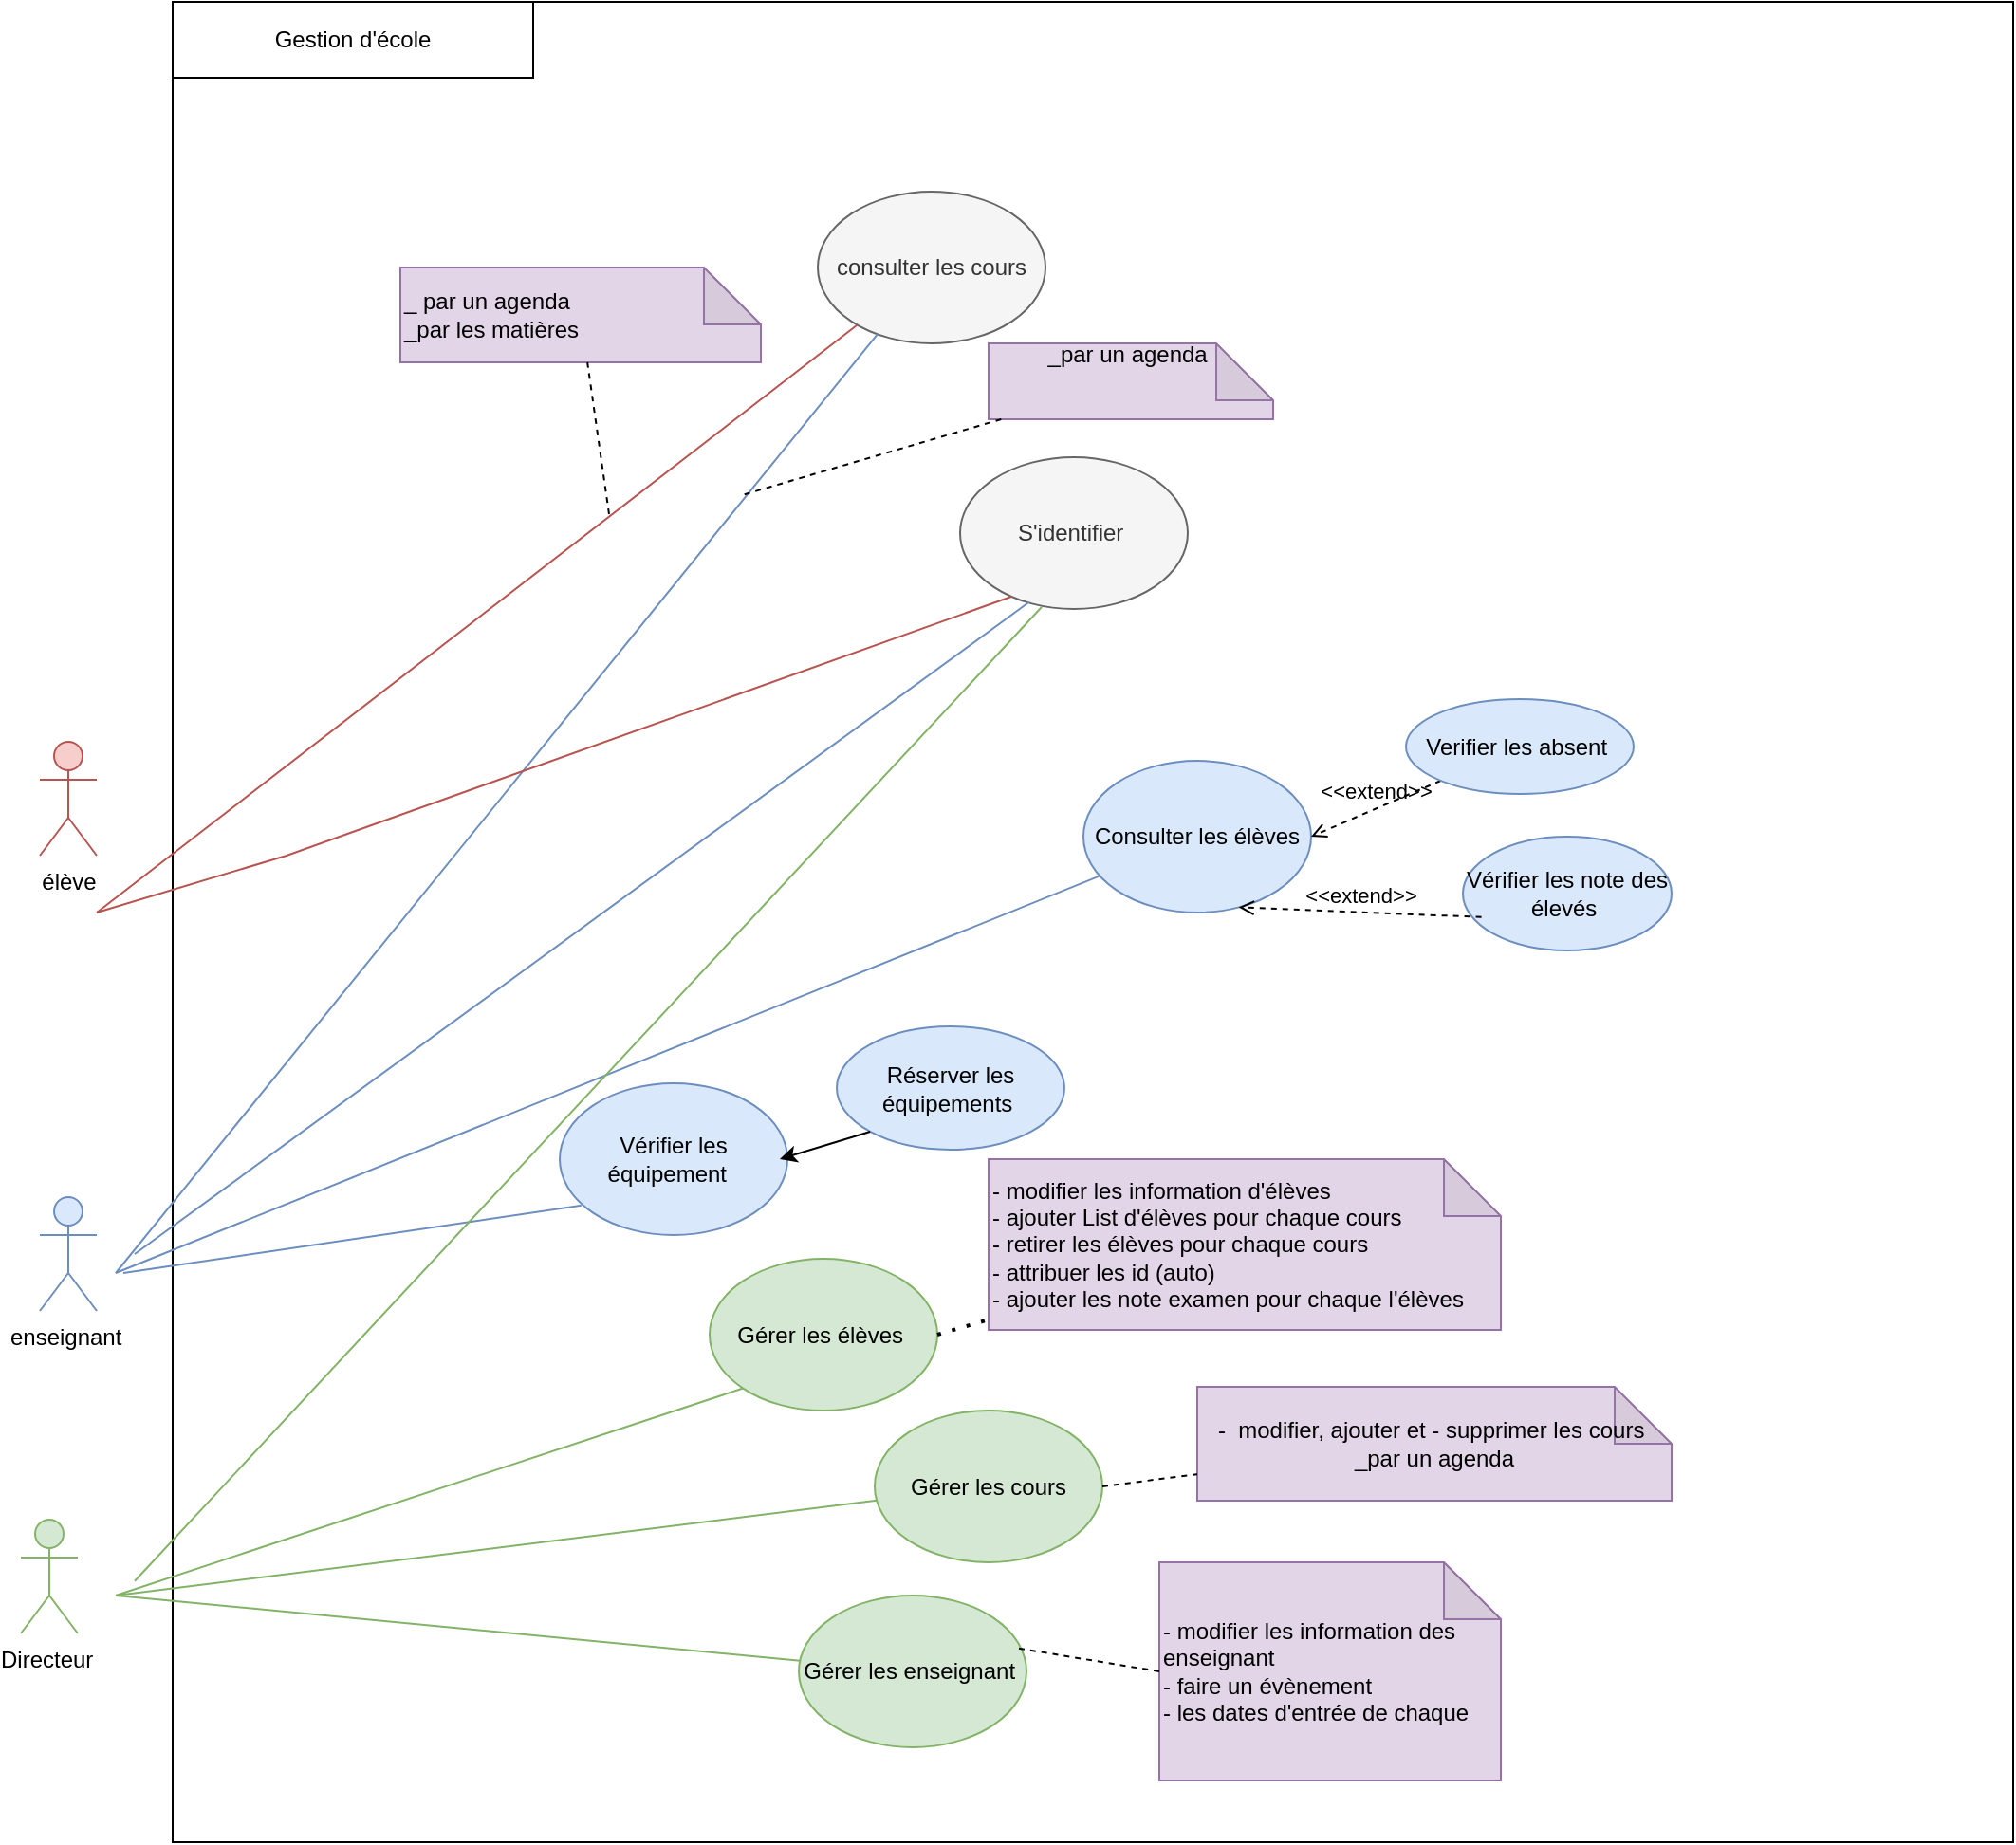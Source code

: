 <mxfile version="24.7.6">
  <diagram name="Page-1" id="abaU5teWBHSIh3knwFKt">
    <mxGraphModel dx="1756" dy="1621" grid="1" gridSize="10" guides="1" tooltips="1" connect="1" arrows="1" fold="1" page="1" pageScale="1" pageWidth="827" pageHeight="1169" math="0" shadow="0">
      <root>
        <mxCell id="0" />
        <mxCell id="1" parent="0" />
        <mxCell id="ytxkbaWUz_GBkNSJb9Mm-1" value="" style="whiteSpace=wrap;html=1;aspect=fixed;horizontal=1;" parent="1" vertex="1">
          <mxGeometry x="90" y="-230" width="970" height="970" as="geometry" />
        </mxCell>
        <mxCell id="ytxkbaWUz_GBkNSJb9Mm-2" value="Gestion d&#39;école" style="rounded=0;whiteSpace=wrap;html=1;" parent="1" vertex="1">
          <mxGeometry x="90" y="-230" width="190" height="40" as="geometry" />
        </mxCell>
        <mxCell id="ytxkbaWUz_GBkNSJb9Mm-3" value="élève" style="shape=umlActor;verticalLabelPosition=bottom;verticalAlign=top;html=1;outlineConnect=0;fillColor=#f8cecc;strokeColor=#b85450;" parent="1" vertex="1">
          <mxGeometry x="20" y="160" width="30" height="60" as="geometry" />
        </mxCell>
        <mxCell id="ytxkbaWUz_GBkNSJb9Mm-4" value="enseignant&amp;nbsp;" style="shape=umlActor;verticalLabelPosition=bottom;verticalAlign=top;html=1;outlineConnect=0;fillColor=#dae8fc;strokeColor=#6c8ebf;" parent="1" vertex="1">
          <mxGeometry x="20" y="400" width="30" height="60" as="geometry" />
        </mxCell>
        <mxCell id="ytxkbaWUz_GBkNSJb9Mm-5" value="Directeur&amp;nbsp;" style="shape=umlActor;verticalLabelPosition=bottom;verticalAlign=top;html=1;outlineConnect=0;fillColor=#d5e8d4;strokeColor=#82b366;" parent="1" vertex="1">
          <mxGeometry x="10" y="570" width="30" height="60" as="geometry" />
        </mxCell>
        <mxCell id="ytxkbaWUz_GBkNSJb9Mm-7" value="consulter les cours" style="ellipse;whiteSpace=wrap;html=1;fillColor=#f5f5f5;strokeColor=#666666;fontColor=#333333;" parent="1" vertex="1">
          <mxGeometry x="430" y="-130" width="120" height="80" as="geometry" />
        </mxCell>
        <mxCell id="ytxkbaWUz_GBkNSJb9Mm-12" value="Gérer les cours" style="ellipse;whiteSpace=wrap;html=1;fillColor=#d5e8d4;strokeColor=#82b366;" parent="1" vertex="1">
          <mxGeometry x="460" y="512.5" width="120" height="80" as="geometry" />
        </mxCell>
        <mxCell id="ytxkbaWUz_GBkNSJb9Mm-16" value="" style="endArrow=none;html=1;rounded=0;fillColor=#f8cecc;strokeColor=#b85450;" parent="1" target="ytxkbaWUz_GBkNSJb9Mm-7" edge="1">
          <mxGeometry width="50" height="50" relative="1" as="geometry">
            <mxPoint x="50" y="250" as="sourcePoint" />
            <mxPoint x="430" y="280" as="targetPoint" />
          </mxGeometry>
        </mxCell>
        <mxCell id="ytxkbaWUz_GBkNSJb9Mm-17" value="" style="endArrow=none;html=1;rounded=0;fillColor=#dae8fc;strokeColor=#6c8ebf;" parent="1" target="ytxkbaWUz_GBkNSJb9Mm-7" edge="1">
          <mxGeometry width="50" height="50" relative="1" as="geometry">
            <mxPoint x="60" y="440" as="sourcePoint" />
            <mxPoint x="430" y="280" as="targetPoint" />
          </mxGeometry>
        </mxCell>
        <mxCell id="ytxkbaWUz_GBkNSJb9Mm-18" value="" style="endArrow=none;html=1;rounded=0;fillColor=#d5e8d4;strokeColor=#82b366;" parent="1" source="ytxkbaWUz_GBkNSJb9Mm-12" edge="1">
          <mxGeometry width="50" height="50" relative="1" as="geometry">
            <mxPoint x="380" y="410" as="sourcePoint" />
            <mxPoint x="60" y="610" as="targetPoint" />
          </mxGeometry>
        </mxCell>
        <mxCell id="ytxkbaWUz_GBkNSJb9Mm-20" value="- modifier les information d&#39;élèves&amp;nbsp;&lt;div style=&quot;&quot;&gt;- ajouter List d&#39;élèves pour chaque cours&lt;/div&gt;&lt;div&gt;- retirer les élèves pour chaque cours&lt;/div&gt;&lt;div&gt;- attribuer les id (auto)&lt;/div&gt;&lt;div&gt;- ajouter les note examen pour chaque l&#39;élèves&amp;nbsp;&lt;/div&gt;" style="shape=note;whiteSpace=wrap;html=1;backgroundOutline=1;darkOpacity=0.05;rotation=0;align=left;fillColor=#e1d5e7;strokeColor=#9673a6;" parent="1" vertex="1">
          <mxGeometry x="520" y="380" width="270" height="90" as="geometry" />
        </mxCell>
        <mxCell id="ytxkbaWUz_GBkNSJb9Mm-21" value="" style="endArrow=none;html=1;rounded=0;fillColor=#d5e8d4;strokeColor=#82b366;" parent="1" source="ytxkbaWUz_GBkNSJb9Mm-23" edge="1">
          <mxGeometry width="50" height="50" relative="1" as="geometry">
            <mxPoint x="330" y="625" as="sourcePoint" />
            <mxPoint x="60" y="610" as="targetPoint" />
          </mxGeometry>
        </mxCell>
        <mxCell id="ytxkbaWUz_GBkNSJb9Mm-22" value="Gérer les élèves&amp;nbsp;" style="ellipse;whiteSpace=wrap;html=1;fillColor=#d5e8d4;strokeColor=#82b366;" parent="1" vertex="1">
          <mxGeometry x="373" y="432.5" width="120" height="80" as="geometry" />
        </mxCell>
        <mxCell id="ytxkbaWUz_GBkNSJb9Mm-23" value="Gérer les enseignant&amp;nbsp;" style="ellipse;whiteSpace=wrap;html=1;fillColor=#d5e8d4;strokeColor=#82b366;" parent="1" vertex="1">
          <mxGeometry x="420" y="610" width="120" height="80" as="geometry" />
        </mxCell>
        <mxCell id="ytxkbaWUz_GBkNSJb9Mm-24" value="" style="endArrow=none;html=1;rounded=0;entryX=0;entryY=1;entryDx=0;entryDy=0;fillColor=#d5e8d4;strokeColor=#82b366;" parent="1" target="ytxkbaWUz_GBkNSJb9Mm-22" edge="1">
          <mxGeometry width="50" height="50" relative="1" as="geometry">
            <mxPoint x="60" y="610" as="sourcePoint" />
            <mxPoint x="430" y="400" as="targetPoint" />
          </mxGeometry>
        </mxCell>
        <mxCell id="tsSxHWKioVlDDUs3cD3j-3" value="_ par un agenda&lt;div&gt;_par les matières&amp;nbsp;&amp;nbsp;&lt;/div&gt;" style="shape=note;whiteSpace=wrap;html=1;backgroundOutline=1;darkOpacity=0.05;fillColor=#e1d5e7;strokeColor=#9673a6;align=left;" parent="1" vertex="1">
          <mxGeometry x="210" y="-90" width="190" height="50" as="geometry" />
        </mxCell>
        <mxCell id="tsSxHWKioVlDDUs3cD3j-4" value="" style="endArrow=none;dashed=1;html=1;rounded=0;" parent="1" target="tsSxHWKioVlDDUs3cD3j-3" edge="1">
          <mxGeometry width="50" height="50" relative="1" as="geometry">
            <mxPoint x="320" y="40" as="sourcePoint" />
            <mxPoint x="400" y="350" as="targetPoint" />
          </mxGeometry>
        </mxCell>
        <mxCell id="tsSxHWKioVlDDUs3cD3j-5" value="_par un agenda&amp;nbsp;&lt;div&gt;&lt;br&gt;&lt;div&gt;&lt;br&gt;&lt;/div&gt;&lt;/div&gt;" style="shape=note;whiteSpace=wrap;html=1;backgroundOutline=1;darkOpacity=0.05;fillColor=#e1d5e7;strokeColor=#9673a6;" parent="1" vertex="1">
          <mxGeometry x="520" y="-50" width="150" height="40" as="geometry" />
        </mxCell>
        <mxCell id="tsSxHWKioVlDDUs3cD3j-6" value="" style="endArrow=none;dashed=1;html=1;rounded=0;" parent="1" source="tsSxHWKioVlDDUs3cD3j-5" edge="1">
          <mxGeometry width="50" height="50" relative="1" as="geometry">
            <mxPoint x="350" y="400" as="sourcePoint" />
            <mxPoint x="390" y="30" as="targetPoint" />
          </mxGeometry>
        </mxCell>
        <mxCell id="tsSxHWKioVlDDUs3cD3j-7" value="-&amp;nbsp; modifier, ajouter et - supprimer les cours&amp;nbsp;&lt;div&gt;_par un agenda&lt;/div&gt;" style="shape=note;whiteSpace=wrap;html=1;backgroundOutline=1;darkOpacity=0.05;fillColor=#e1d5e7;strokeColor=#9673a6;" parent="1" vertex="1">
          <mxGeometry x="630" y="500" width="250" height="60" as="geometry" />
        </mxCell>
        <mxCell id="tsSxHWKioVlDDUs3cD3j-8" value="" style="endArrow=none;dashed=1;html=1;rounded=0;exitX=1;exitY=0.5;exitDx=0;exitDy=0;" parent="1" source="ytxkbaWUz_GBkNSJb9Mm-12" target="tsSxHWKioVlDDUs3cD3j-7" edge="1">
          <mxGeometry width="50" height="50" relative="1" as="geometry">
            <mxPoint x="350" y="400" as="sourcePoint" />
            <mxPoint x="400" y="350" as="targetPoint" />
          </mxGeometry>
        </mxCell>
        <mxCell id="tsSxHWKioVlDDUs3cD3j-10" value="- modifier les information des enseignant&lt;div&gt;- faire un évènement&amp;nbsp;&lt;/div&gt;&lt;div&gt;- les dates d&#39;entrée de chaque&amp;nbsp;&amp;nbsp;&lt;/div&gt;" style="shape=note;whiteSpace=wrap;html=1;backgroundOutline=1;darkOpacity=0.05;fillColor=#e1d5e7;strokeColor=#9673a6;align=left;" parent="1" vertex="1">
          <mxGeometry x="610" y="592.5" width="180" height="115" as="geometry" />
        </mxCell>
        <mxCell id="tsSxHWKioVlDDUs3cD3j-11" value="" style="endArrow=none;dashed=1;html=1;rounded=0;exitX=0;exitY=0.5;exitDx=0;exitDy=0;exitPerimeter=0;entryX=0.965;entryY=0.348;entryDx=0;entryDy=0;entryPerimeter=0;" parent="1" source="tsSxHWKioVlDDUs3cD3j-10" target="ytxkbaWUz_GBkNSJb9Mm-23" edge="1">
          <mxGeometry width="50" height="50" relative="1" as="geometry">
            <mxPoint x="350" y="410" as="sourcePoint" />
            <mxPoint x="400" y="360" as="targetPoint" />
          </mxGeometry>
        </mxCell>
        <mxCell id="tsSxHWKioVlDDUs3cD3j-12" value="Consulter les élèves" style="ellipse;whiteSpace=wrap;html=1;fillColor=#dae8fc;strokeColor=#6c8ebf;" parent="1" vertex="1">
          <mxGeometry x="570" y="170" width="120" height="80" as="geometry" />
        </mxCell>
        <mxCell id="tsSxHWKioVlDDUs3cD3j-15" value="" style="endArrow=none;dashed=1;html=1;dashPattern=1 3;strokeWidth=2;rounded=0;entryX=0.008;entryY=0.933;entryDx=0;entryDy=0;entryPerimeter=0;exitX=1;exitY=0.5;exitDx=0;exitDy=0;" parent="1" source="ytxkbaWUz_GBkNSJb9Mm-22" target="ytxkbaWUz_GBkNSJb9Mm-20" edge="1">
          <mxGeometry width="50" height="50" relative="1" as="geometry">
            <mxPoint x="350" y="630" as="sourcePoint" />
            <mxPoint x="400" y="580" as="targetPoint" />
          </mxGeometry>
        </mxCell>
        <mxCell id="tsSxHWKioVlDDUs3cD3j-16" value="" style="endArrow=none;html=1;rounded=0;fillColor=#dae8fc;strokeColor=#6c8ebf;" parent="1" target="tsSxHWKioVlDDUs3cD3j-12" edge="1">
          <mxGeometry width="50" height="50" relative="1" as="geometry">
            <mxPoint x="60" y="440" as="sourcePoint" />
            <mxPoint x="400" y="180" as="targetPoint" />
          </mxGeometry>
        </mxCell>
        <mxCell id="tsSxHWKioVlDDUs3cD3j-17" value="Vérifier les équipement&amp;nbsp;&amp;nbsp;" style="ellipse;whiteSpace=wrap;html=1;fillColor=#dae8fc;strokeColor=#6c8ebf;" parent="1" vertex="1">
          <mxGeometry x="294" y="340" width="120" height="80" as="geometry" />
        </mxCell>
        <mxCell id="tsSxHWKioVlDDUs3cD3j-18" value="" style="endArrow=none;html=1;rounded=0;entryX=0.095;entryY=0.805;entryDx=0;entryDy=0;entryPerimeter=0;fillColor=#dae8fc;strokeColor=#6c8ebf;" parent="1" target="tsSxHWKioVlDDUs3cD3j-17" edge="1">
          <mxGeometry width="50" height="50" relative="1" as="geometry">
            <mxPoint x="64" y="440" as="sourcePoint" />
            <mxPoint x="400" y="480" as="targetPoint" />
          </mxGeometry>
        </mxCell>
        <mxCell id="tsSxHWKioVlDDUs3cD3j-19" value="Réserver les équipements&amp;nbsp;" style="ellipse;whiteSpace=wrap;html=1;fillColor=#dae8fc;strokeColor=#6c8ebf;" parent="1" vertex="1">
          <mxGeometry x="440" y="310" width="120" height="65" as="geometry" />
        </mxCell>
        <mxCell id="tsSxHWKioVlDDUs3cD3j-20" value="" style="endArrow=classic;html=1;rounded=0;exitX=0;exitY=1;exitDx=0;exitDy=0;" parent="1" source="tsSxHWKioVlDDUs3cD3j-19" edge="1">
          <mxGeometry width="50" height="50" relative="1" as="geometry">
            <mxPoint x="350" y="430" as="sourcePoint" />
            <mxPoint x="410" y="380" as="targetPoint" />
          </mxGeometry>
        </mxCell>
        <mxCell id="tsSxHWKioVlDDUs3cD3j-21" value="S&#39;identifier&amp;nbsp;" style="ellipse;whiteSpace=wrap;html=1;fillColor=#f5f5f5;fontColor=#333333;strokeColor=#666666;" parent="1" vertex="1">
          <mxGeometry x="505" y="10" width="120" height="80" as="geometry" />
        </mxCell>
        <mxCell id="tsSxHWKioVlDDUs3cD3j-23" value="" style="endArrow=none;html=1;rounded=0;entryX=0.225;entryY=0.919;entryDx=0;entryDy=0;entryPerimeter=0;fillColor=#f8cecc;strokeColor=#b85450;" parent="1" target="tsSxHWKioVlDDUs3cD3j-21" edge="1">
          <mxGeometry width="50" height="50" relative="1" as="geometry">
            <mxPoint x="50" y="250" as="sourcePoint" />
            <mxPoint x="400" y="-20" as="targetPoint" />
            <Array as="points">
              <mxPoint x="150" y="220" />
            </Array>
          </mxGeometry>
        </mxCell>
        <mxCell id="tsSxHWKioVlDDUs3cD3j-24" value="" style="endArrow=none;html=1;rounded=0;entryX=0.303;entryY=0.955;entryDx=0;entryDy=0;entryPerimeter=0;fillColor=#dae8fc;strokeColor=#6c8ebf;" parent="1" target="tsSxHWKioVlDDUs3cD3j-21" edge="1">
          <mxGeometry width="50" height="50" relative="1" as="geometry">
            <mxPoint x="70" y="430" as="sourcePoint" />
            <mxPoint x="400" y="280" as="targetPoint" />
          </mxGeometry>
        </mxCell>
        <mxCell id="tsSxHWKioVlDDUs3cD3j-30" value="&amp;lt;&amp;lt;extend&amp;gt;&amp;gt;" style="html=1;verticalAlign=bottom;labelBackgroundColor=none;endArrow=open;endFill=0;dashed=1;rounded=0;entryX=1;entryY=0.5;entryDx=0;entryDy=0;" parent="1" source="tsSxHWKioVlDDUs3cD3j-31" target="tsSxHWKioVlDDUs3cD3j-12" edge="1">
          <mxGeometry width="160" relative="1" as="geometry">
            <mxPoint x="430" y="310" as="sourcePoint" />
            <mxPoint x="460" y="310" as="targetPoint" />
          </mxGeometry>
        </mxCell>
        <mxCell id="tsSxHWKioVlDDUs3cD3j-31" value="Verifier les absent&amp;nbsp;" style="ellipse;whiteSpace=wrap;html=1;fillColor=#dae8fc;strokeColor=#6c8ebf;" parent="1" vertex="1">
          <mxGeometry x="740" y="137.5" width="120" height="50" as="geometry" />
        </mxCell>
        <mxCell id="tsSxHWKioVlDDUs3cD3j-32" value="Vérifier les note des élevés&amp;nbsp;" style="ellipse;whiteSpace=wrap;html=1;fillColor=#dae8fc;strokeColor=#6c8ebf;" parent="1" vertex="1">
          <mxGeometry x="770" y="210" width="110" height="60" as="geometry" />
        </mxCell>
        <mxCell id="tsSxHWKioVlDDUs3cD3j-33" value="&amp;lt;&amp;lt;extend&amp;gt;&amp;gt;" style="html=1;verticalAlign=bottom;labelBackgroundColor=none;endArrow=open;endFill=0;dashed=1;rounded=0;exitX=0.089;exitY=0.707;exitDx=0;exitDy=0;exitPerimeter=0;entryX=0.682;entryY=0.965;entryDx=0;entryDy=0;entryPerimeter=0;" parent="1" source="tsSxHWKioVlDDUs3cD3j-32" target="tsSxHWKioVlDDUs3cD3j-12" edge="1">
          <mxGeometry width="160" relative="1" as="geometry">
            <mxPoint x="300" y="310" as="sourcePoint" />
            <mxPoint x="460" y="310" as="targetPoint" />
          </mxGeometry>
        </mxCell>
        <mxCell id="tsSxHWKioVlDDUs3cD3j-34" value="" style="endArrow=none;html=1;rounded=0;entryX=0.359;entryY=0.986;entryDx=0;entryDy=0;entryPerimeter=0;fillColor=#d5e8d4;strokeColor=#82b366;" parent="1" target="tsSxHWKioVlDDUs3cD3j-21" edge="1">
          <mxGeometry width="50" height="50" relative="1" as="geometry">
            <mxPoint x="70" y="602.4" as="sourcePoint" />
            <mxPoint x="400" y="280" as="targetPoint" />
          </mxGeometry>
        </mxCell>
      </root>
    </mxGraphModel>
  </diagram>
</mxfile>
